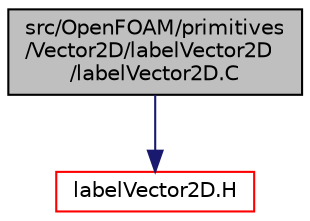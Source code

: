 digraph "src/OpenFOAM/primitives/Vector2D/labelVector2D/labelVector2D.C"
{
  bgcolor="transparent";
  edge [fontname="Helvetica",fontsize="10",labelfontname="Helvetica",labelfontsize="10"];
  node [fontname="Helvetica",fontsize="10",shape=record];
  Node1 [label="src/OpenFOAM/primitives\l/Vector2D/labelVector2D\l/labelVector2D.C",height=0.2,width=0.4,color="black", fillcolor="grey75", style="filled" fontcolor="black"];
  Node1 -> Node2 [color="midnightblue",fontsize="10",style="solid",fontname="Helvetica"];
  Node2 [label="labelVector2D.H",height=0.2,width=0.4,color="red",URL="$labelVector2D_8H.html"];
}

